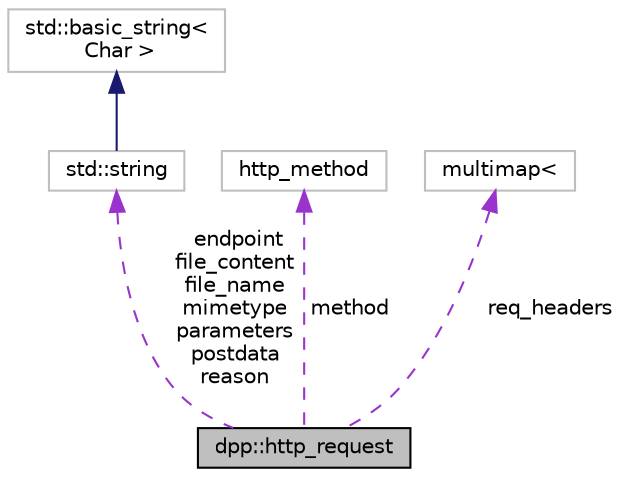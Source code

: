 digraph "dpp::http_request"
{
 // INTERACTIVE_SVG=YES
 // LATEX_PDF_SIZE
  bgcolor="transparent";
  edge [fontname="Helvetica",fontsize="10",labelfontname="Helvetica",labelfontsize="10"];
  node [fontname="Helvetica",fontsize="10",shape=record];
  Node1 [label="dpp::http_request",height=0.2,width=0.4,color="black", fillcolor="grey75", style="filled", fontcolor="black",tooltip="A HTTP request."];
  Node2 -> Node1 [dir="back",color="darkorchid3",fontsize="10",style="dashed",label=" endpoint\nfile_content\nfile_name\nmimetype\nparameters\npostdata\nreason" ,fontname="Helvetica"];
  Node2 [label="std::string",height=0.2,width=0.4,color="grey75",tooltip=" "];
  Node3 -> Node2 [dir="back",color="midnightblue",fontsize="10",style="solid",fontname="Helvetica"];
  Node3 [label="std::basic_string\<\l Char \>",height=0.2,width=0.4,color="grey75",tooltip=" "];
  Node4 -> Node1 [dir="back",color="darkorchid3",fontsize="10",style="dashed",label=" method" ,fontname="Helvetica"];
  Node4 [label="http_method",height=0.2,width=0.4,color="grey75",tooltip=" "];
  Node5 -> Node1 [dir="back",color="darkorchid3",fontsize="10",style="dashed",label=" req_headers" ,fontname="Helvetica"];
  Node5 [label="multimap\<",height=0.2,width=0.4,color="grey75",tooltip=" "];
}
